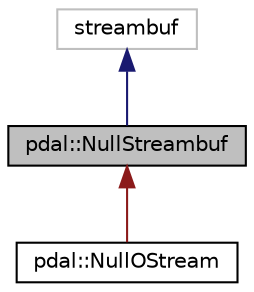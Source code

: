 digraph "pdal::NullStreambuf"
{
  edge [fontname="Helvetica",fontsize="10",labelfontname="Helvetica",labelfontsize="10"];
  node [fontname="Helvetica",fontsize="10",shape=record];
  Node1 [label="pdal::NullStreambuf",height=0.2,width=0.4,color="black", fillcolor="grey75", style="filled", fontcolor="black"];
  Node2 -> Node1 [dir="back",color="midnightblue",fontsize="10",style="solid",fontname="Helvetica"];
  Node2 [label="streambuf",height=0.2,width=0.4,color="grey75", fillcolor="white", style="filled"];
  Node1 -> Node3 [dir="back",color="firebrick4",fontsize="10",style="solid",fontname="Helvetica"];
  Node3 [label="pdal::NullOStream",height=0.2,width=0.4,color="black", fillcolor="white", style="filled",URL="$classpdal_1_1NullOStream.html"];
}
